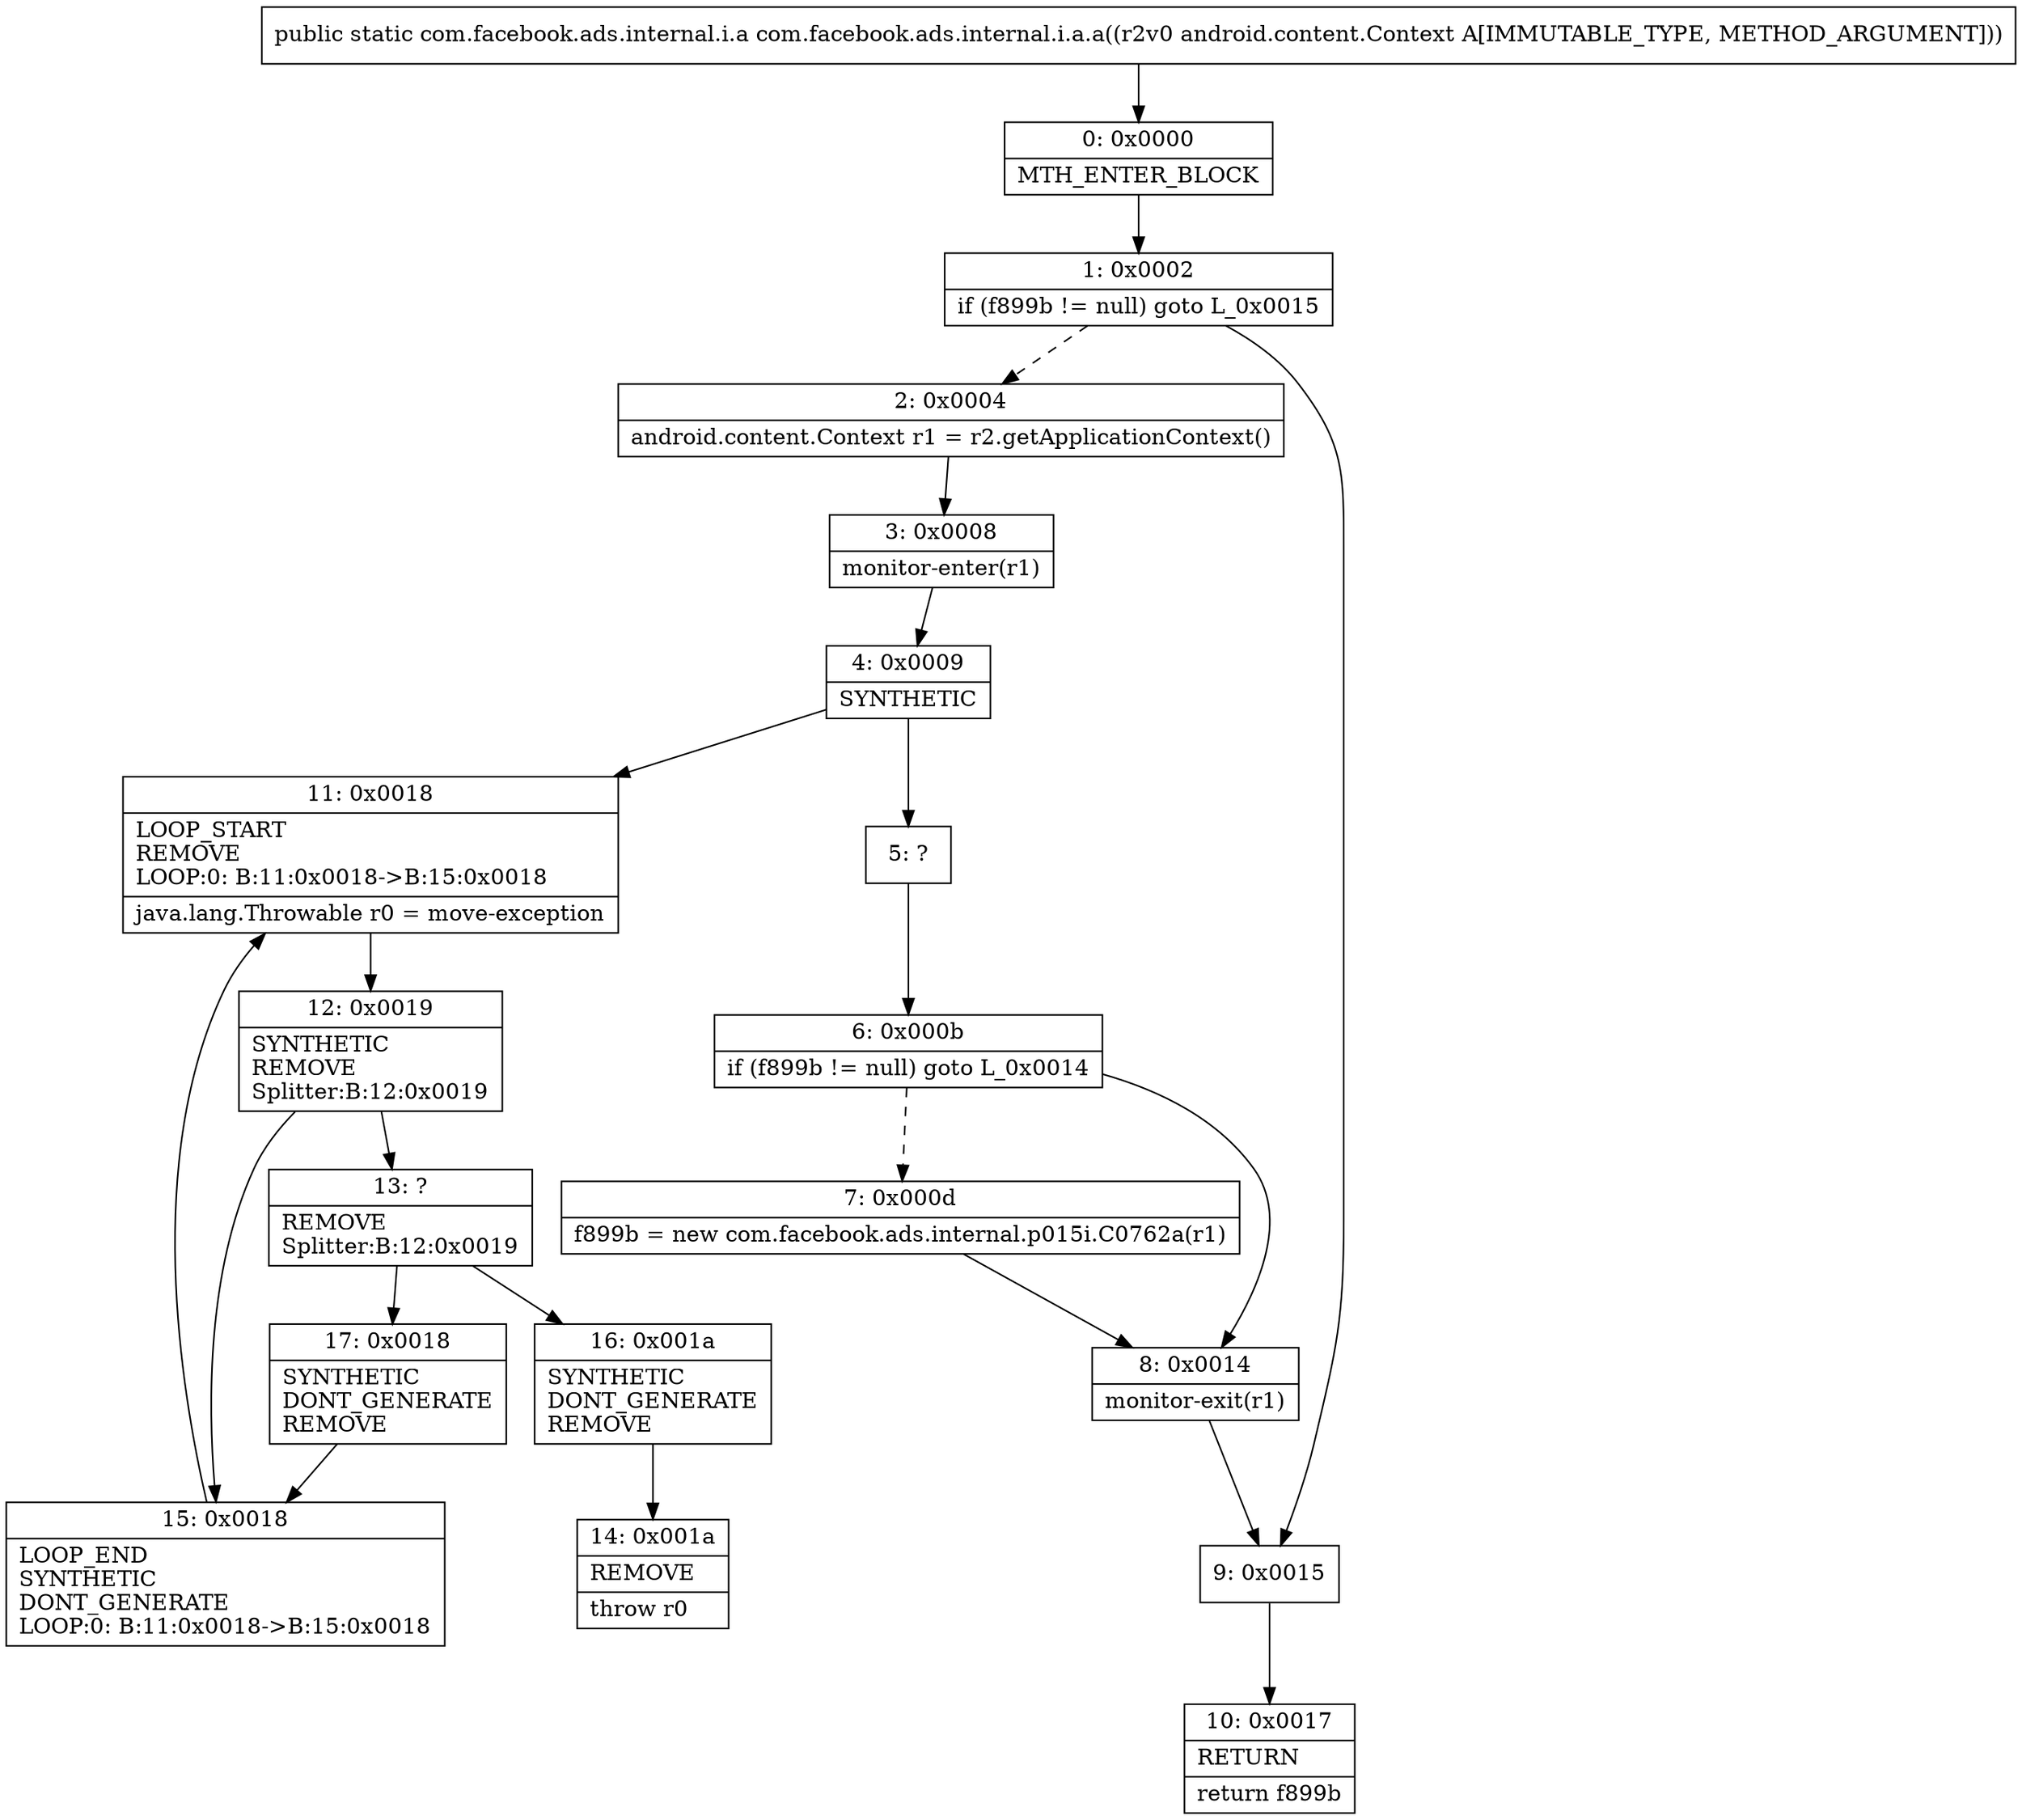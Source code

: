 digraph "CFG forcom.facebook.ads.internal.i.a.a(Landroid\/content\/Context;)Lcom\/facebook\/ads\/internal\/i\/a;" {
Node_0 [shape=record,label="{0\:\ 0x0000|MTH_ENTER_BLOCK\l}"];
Node_1 [shape=record,label="{1\:\ 0x0002|if (f899b != null) goto L_0x0015\l}"];
Node_2 [shape=record,label="{2\:\ 0x0004|android.content.Context r1 = r2.getApplicationContext()\l}"];
Node_3 [shape=record,label="{3\:\ 0x0008|monitor\-enter(r1)\l}"];
Node_4 [shape=record,label="{4\:\ 0x0009|SYNTHETIC\l}"];
Node_5 [shape=record,label="{5\:\ ?}"];
Node_6 [shape=record,label="{6\:\ 0x000b|if (f899b != null) goto L_0x0014\l}"];
Node_7 [shape=record,label="{7\:\ 0x000d|f899b = new com.facebook.ads.internal.p015i.C0762a(r1)\l}"];
Node_8 [shape=record,label="{8\:\ 0x0014|monitor\-exit(r1)\l}"];
Node_9 [shape=record,label="{9\:\ 0x0015}"];
Node_10 [shape=record,label="{10\:\ 0x0017|RETURN\l|return f899b\l}"];
Node_11 [shape=record,label="{11\:\ 0x0018|LOOP_START\lREMOVE\lLOOP:0: B:11:0x0018\-\>B:15:0x0018\l|java.lang.Throwable r0 = move\-exception\l}"];
Node_12 [shape=record,label="{12\:\ 0x0019|SYNTHETIC\lREMOVE\lSplitter:B:12:0x0019\l}"];
Node_13 [shape=record,label="{13\:\ ?|REMOVE\lSplitter:B:12:0x0019\l}"];
Node_14 [shape=record,label="{14\:\ 0x001a|REMOVE\l|throw r0\l}"];
Node_15 [shape=record,label="{15\:\ 0x0018|LOOP_END\lSYNTHETIC\lDONT_GENERATE\lLOOP:0: B:11:0x0018\-\>B:15:0x0018\l}"];
Node_16 [shape=record,label="{16\:\ 0x001a|SYNTHETIC\lDONT_GENERATE\lREMOVE\l}"];
Node_17 [shape=record,label="{17\:\ 0x0018|SYNTHETIC\lDONT_GENERATE\lREMOVE\l}"];
MethodNode[shape=record,label="{public static com.facebook.ads.internal.i.a com.facebook.ads.internal.i.a.a((r2v0 android.content.Context A[IMMUTABLE_TYPE, METHOD_ARGUMENT])) }"];
MethodNode -> Node_0;
Node_0 -> Node_1;
Node_1 -> Node_2[style=dashed];
Node_1 -> Node_9;
Node_2 -> Node_3;
Node_3 -> Node_4;
Node_4 -> Node_5;
Node_4 -> Node_11;
Node_5 -> Node_6;
Node_6 -> Node_7[style=dashed];
Node_6 -> Node_8;
Node_7 -> Node_8;
Node_8 -> Node_9;
Node_9 -> Node_10;
Node_11 -> Node_12;
Node_12 -> Node_13;
Node_12 -> Node_15;
Node_13 -> Node_16;
Node_13 -> Node_17;
Node_15 -> Node_11;
Node_16 -> Node_14;
Node_17 -> Node_15;
}

